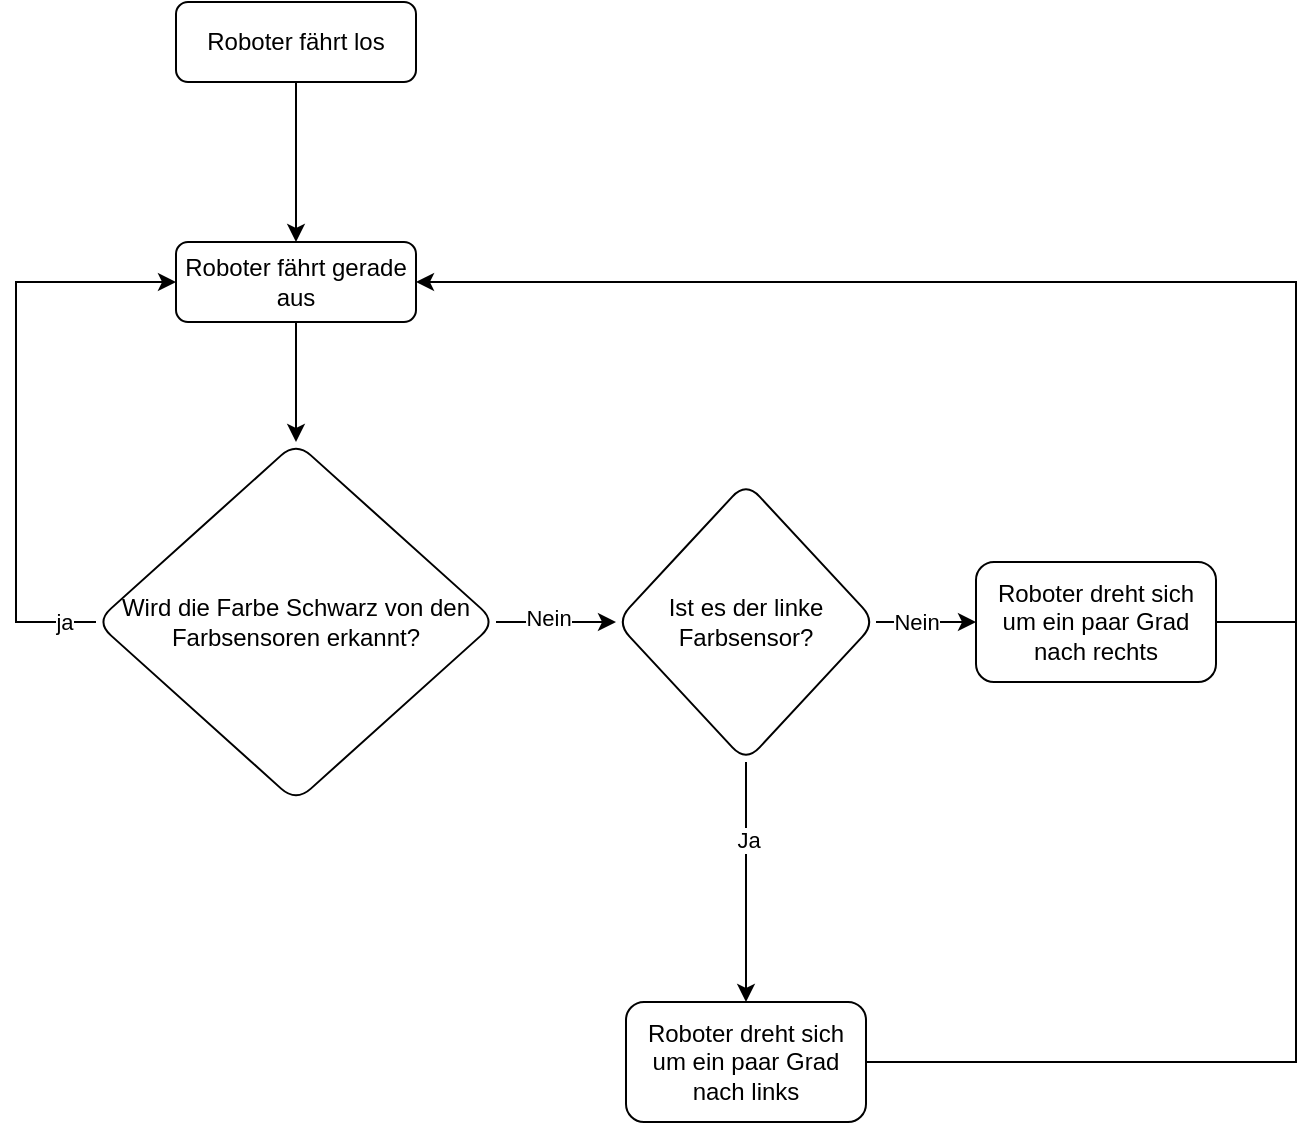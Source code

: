 <mxfile version="24.2.5" type="device">
  <diagram id="C5RBs43oDa-KdzZeNtuy" name="Page-1">
    <mxGraphModel dx="1434" dy="884" grid="1" gridSize="10" guides="1" tooltips="1" connect="1" arrows="1" fold="1" page="1" pageScale="1" pageWidth="827" pageHeight="1169" math="0" shadow="0">
      <root>
        <mxCell id="WIyWlLk6GJQsqaUBKTNV-0" />
        <mxCell id="WIyWlLk6GJQsqaUBKTNV-1" parent="WIyWlLk6GJQsqaUBKTNV-0" />
        <mxCell id="mTj5Tq-QPUyb5Os39T8R-0" value="" style="edgeStyle=orthogonalEdgeStyle;rounded=0;orthogonalLoop=1;jettySize=auto;html=1;" parent="WIyWlLk6GJQsqaUBKTNV-1" source="mTj5Tq-QPUyb5Os39T8R-1" target="mTj5Tq-QPUyb5Os39T8R-3" edge="1">
          <mxGeometry relative="1" as="geometry" />
        </mxCell>
        <mxCell id="mTj5Tq-QPUyb5Os39T8R-1" value="Roboter fährt los" style="rounded=1;whiteSpace=wrap;html=1;fontSize=12;glass=0;strokeWidth=1;shadow=0;" parent="WIyWlLk6GJQsqaUBKTNV-1" vertex="1">
          <mxGeometry x="160" y="80" width="120" height="40" as="geometry" />
        </mxCell>
        <mxCell id="mTj5Tq-QPUyb5Os39T8R-2" value="" style="edgeStyle=orthogonalEdgeStyle;rounded=0;orthogonalLoop=1;jettySize=auto;html=1;" parent="WIyWlLk6GJQsqaUBKTNV-1" source="mTj5Tq-QPUyb5Os39T8R-3" target="mTj5Tq-QPUyb5Os39T8R-6" edge="1">
          <mxGeometry relative="1" as="geometry" />
        </mxCell>
        <mxCell id="mTj5Tq-QPUyb5Os39T8R-3" value="Roboter fährt gerade aus" style="rounded=1;whiteSpace=wrap;html=1;fontSize=12;glass=0;strokeWidth=1;shadow=0;" parent="WIyWlLk6GJQsqaUBKTNV-1" vertex="1">
          <mxGeometry x="160" y="200" width="120" height="40" as="geometry" />
        </mxCell>
        <mxCell id="mTj5Tq-QPUyb5Os39T8R-6" value="Wird die Farbe Schwarz von den Farbsensoren erkannt?" style="rhombus;whiteSpace=wrap;html=1;rounded=1;glass=0;strokeWidth=1;shadow=0;" parent="WIyWlLk6GJQsqaUBKTNV-1" vertex="1">
          <mxGeometry x="120" y="300" width="200" height="180" as="geometry" />
        </mxCell>
        <mxCell id="dF9h_-pAVdzVJ1RDw1ZE-7" value="" style="edgeStyle=orthogonalEdgeStyle;rounded=0;orthogonalLoop=1;jettySize=auto;html=1;" edge="1" parent="WIyWlLk6GJQsqaUBKTNV-1" source="mTj5Tq-QPUyb5Os39T8R-33" target="dF9h_-pAVdzVJ1RDw1ZE-6">
          <mxGeometry relative="1" as="geometry" />
        </mxCell>
        <mxCell id="dF9h_-pAVdzVJ1RDw1ZE-8" value="Ja" style="edgeLabel;html=1;align=center;verticalAlign=middle;resizable=0;points=[];" vertex="1" connectable="0" parent="dF9h_-pAVdzVJ1RDw1ZE-7">
          <mxGeometry x="-0.35" y="1" relative="1" as="geometry">
            <mxPoint as="offset" />
          </mxGeometry>
        </mxCell>
        <mxCell id="dF9h_-pAVdzVJ1RDw1ZE-10" value="" style="edgeStyle=orthogonalEdgeStyle;rounded=0;orthogonalLoop=1;jettySize=auto;html=1;" edge="1" parent="WIyWlLk6GJQsqaUBKTNV-1" source="mTj5Tq-QPUyb5Os39T8R-33" target="dF9h_-pAVdzVJ1RDw1ZE-9">
          <mxGeometry relative="1" as="geometry" />
        </mxCell>
        <mxCell id="dF9h_-pAVdzVJ1RDw1ZE-11" value="Nein" style="edgeLabel;html=1;align=center;verticalAlign=middle;resizable=0;points=[];" vertex="1" connectable="0" parent="dF9h_-pAVdzVJ1RDw1ZE-10">
          <mxGeometry x="-0.64" y="1" relative="1" as="geometry">
            <mxPoint x="11" y="1" as="offset" />
          </mxGeometry>
        </mxCell>
        <mxCell id="mTj5Tq-QPUyb5Os39T8R-33" value="Ist es der linke Farbsensor?" style="rhombus;whiteSpace=wrap;html=1;rounded=1;glass=0;strokeWidth=1;shadow=0;" parent="WIyWlLk6GJQsqaUBKTNV-1" vertex="1">
          <mxGeometry x="380" y="320" width="130" height="140" as="geometry" />
        </mxCell>
        <mxCell id="dF9h_-pAVdzVJ1RDw1ZE-1" value="" style="endArrow=classic;html=1;rounded=0;exitX=0;exitY=0.5;exitDx=0;exitDy=0;entryX=0;entryY=0.5;entryDx=0;entryDy=0;" edge="1" parent="WIyWlLk6GJQsqaUBKTNV-1" source="mTj5Tq-QPUyb5Os39T8R-6" target="mTj5Tq-QPUyb5Os39T8R-3">
          <mxGeometry width="50" height="50" relative="1" as="geometry">
            <mxPoint x="640" y="480" as="sourcePoint" />
            <mxPoint x="690" y="430" as="targetPoint" />
            <Array as="points">
              <mxPoint x="80" y="390" />
              <mxPoint x="80" y="220" />
            </Array>
          </mxGeometry>
        </mxCell>
        <mxCell id="dF9h_-pAVdzVJ1RDw1ZE-2" value="ja" style="edgeLabel;html=1;align=center;verticalAlign=middle;resizable=0;points=[];" vertex="1" connectable="0" parent="dF9h_-pAVdzVJ1RDw1ZE-1">
          <mxGeometry x="-0.89" relative="1" as="geometry">
            <mxPoint as="offset" />
          </mxGeometry>
        </mxCell>
        <mxCell id="dF9h_-pAVdzVJ1RDw1ZE-3" value="" style="endArrow=classic;html=1;rounded=0;exitX=1;exitY=0.5;exitDx=0;exitDy=0;" edge="1" parent="WIyWlLk6GJQsqaUBKTNV-1" source="mTj5Tq-QPUyb5Os39T8R-6">
          <mxGeometry width="50" height="50" relative="1" as="geometry">
            <mxPoint x="640" y="480" as="sourcePoint" />
            <mxPoint x="380" y="390" as="targetPoint" />
          </mxGeometry>
        </mxCell>
        <mxCell id="dF9h_-pAVdzVJ1RDw1ZE-5" value="Nein" style="edgeLabel;html=1;align=center;verticalAlign=middle;resizable=0;points=[];" vertex="1" connectable="0" parent="dF9h_-pAVdzVJ1RDw1ZE-3">
          <mxGeometry x="-0.133" y="2" relative="1" as="geometry">
            <mxPoint as="offset" />
          </mxGeometry>
        </mxCell>
        <mxCell id="dF9h_-pAVdzVJ1RDw1ZE-6" value="Roboter dreht sich um ein paar Grad nach links" style="whiteSpace=wrap;html=1;rounded=1;glass=0;strokeWidth=1;shadow=0;" vertex="1" parent="WIyWlLk6GJQsqaUBKTNV-1">
          <mxGeometry x="385" y="580" width="120" height="60" as="geometry" />
        </mxCell>
        <mxCell id="dF9h_-pAVdzVJ1RDw1ZE-9" value="Roboter dreht sich um ein paar Grad nach rechts" style="whiteSpace=wrap;html=1;rounded=1;glass=0;strokeWidth=1;shadow=0;" vertex="1" parent="WIyWlLk6GJQsqaUBKTNV-1">
          <mxGeometry x="560" y="360" width="120" height="60" as="geometry" />
        </mxCell>
        <mxCell id="dF9h_-pAVdzVJ1RDw1ZE-12" value="" style="endArrow=classic;html=1;rounded=0;exitX=1;exitY=0.5;exitDx=0;exitDy=0;entryX=1;entryY=0.5;entryDx=0;entryDy=0;" edge="1" parent="WIyWlLk6GJQsqaUBKTNV-1" source="dF9h_-pAVdzVJ1RDw1ZE-6" target="mTj5Tq-QPUyb5Os39T8R-3">
          <mxGeometry width="50" height="50" relative="1" as="geometry">
            <mxPoint x="640" y="480" as="sourcePoint" />
            <mxPoint x="690" y="430" as="targetPoint" />
            <Array as="points">
              <mxPoint x="720" y="610" />
              <mxPoint x="720" y="220" />
            </Array>
          </mxGeometry>
        </mxCell>
        <mxCell id="dF9h_-pAVdzVJ1RDw1ZE-13" value="" style="endArrow=none;html=1;rounded=0;entryX=1;entryY=0.5;entryDx=0;entryDy=0;" edge="1" parent="WIyWlLk6GJQsqaUBKTNV-1" target="dF9h_-pAVdzVJ1RDw1ZE-9">
          <mxGeometry width="50" height="50" relative="1" as="geometry">
            <mxPoint x="720" y="390" as="sourcePoint" />
            <mxPoint x="690" y="430" as="targetPoint" />
          </mxGeometry>
        </mxCell>
      </root>
    </mxGraphModel>
  </diagram>
</mxfile>
